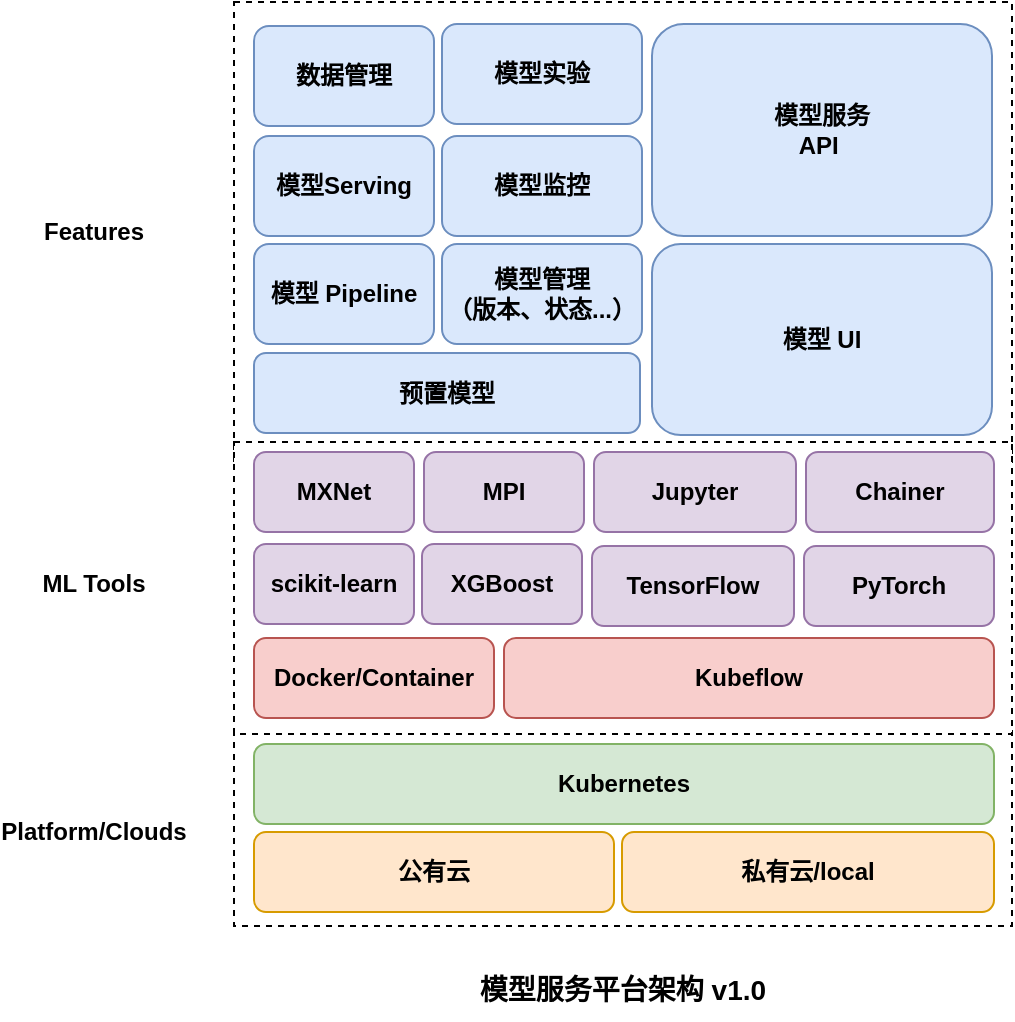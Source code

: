 <mxfile version="17.1.0" type="github">
  <diagram id="nuRA4hduTNOBmzphRDFL" name="Page-1">
    <mxGraphModel dx="1422" dy="762" grid="1" gridSize="10" guides="1" tooltips="1" connect="1" arrows="1" fold="1" page="1" pageScale="1" pageWidth="827" pageHeight="1169" math="0" shadow="0">
      <root>
        <mxCell id="0" />
        <mxCell id="1" parent="0" />
        <mxCell id="RiBdfb4PTlq3LOldkcuU-5" value="" style="rounded=0;whiteSpace=wrap;html=1;dashed=1;fontStyle=1;gradientColor=#ffffff;gradientDirection=east;" parent="1" vertex="1">
          <mxGeometry x="230" y="170" width="389" height="230" as="geometry" />
        </mxCell>
        <mxCell id="RiBdfb4PTlq3LOldkcuU-9" value="" style="rounded=0;whiteSpace=wrap;html=1;dashed=1;fontStyle=1" parent="1" vertex="1">
          <mxGeometry x="230" y="533" width="389" height="99" as="geometry" />
        </mxCell>
        <mxCell id="RiBdfb4PTlq3LOldkcuU-3" value="" style="rounded=0;whiteSpace=wrap;html=1;dashed=1;fontStyle=1" parent="1" vertex="1">
          <mxGeometry x="230" y="390" width="389" height="146" as="geometry" />
        </mxCell>
        <mxCell id="-rjAJHLTLCYnk1fCZFQO-2" value="Kubernetes" style="rounded=1;whiteSpace=wrap;html=1;fillColor=#d5e8d4;strokeColor=#82b366;fontStyle=1" parent="1" vertex="1">
          <mxGeometry x="240" y="541" width="370" height="40" as="geometry" />
        </mxCell>
        <mxCell id="-rjAJHLTLCYnk1fCZFQO-3" value="公有云" style="rounded=1;whiteSpace=wrap;html=1;fillColor=#ffe6cc;strokeColor=#d79b00;fontStyle=1" parent="1" vertex="1">
          <mxGeometry x="240" y="585" width="180" height="40" as="geometry" />
        </mxCell>
        <mxCell id="-rjAJHLTLCYnk1fCZFQO-4" value="私有云/local" style="rounded=1;whiteSpace=wrap;html=1;fillColor=#ffe6cc;strokeColor=#d79b00;fontStyle=1" parent="1" vertex="1">
          <mxGeometry x="424" y="585" width="186" height="40" as="geometry" />
        </mxCell>
        <mxCell id="-rjAJHLTLCYnk1fCZFQO-5" value="Kubeflow" style="rounded=1;whiteSpace=wrap;html=1;fillColor=#f8cecc;strokeColor=#b85450;fontStyle=1" parent="1" vertex="1">
          <mxGeometry x="365" y="488" width="245" height="40" as="geometry" />
        </mxCell>
        <mxCell id="-rjAJHLTLCYnk1fCZFQO-6" value="Docker/Container" style="rounded=1;whiteSpace=wrap;html=1;fillColor=#f8cecc;strokeColor=#b85450;fontStyle=1" parent="1" vertex="1">
          <mxGeometry x="240" y="488" width="120" height="40" as="geometry" />
        </mxCell>
        <mxCell id="-rjAJHLTLCYnk1fCZFQO-7" value="TensorFlow" style="rounded=1;whiteSpace=wrap;html=1;fillColor=#e1d5e7;strokeColor=#9673a6;fontStyle=1" parent="1" vertex="1">
          <mxGeometry x="409" y="442" width="101" height="40" as="geometry" />
        </mxCell>
        <mxCell id="-rjAJHLTLCYnk1fCZFQO-8" value="PyTorch" style="rounded=1;whiteSpace=wrap;html=1;fillColor=#e1d5e7;strokeColor=#9673a6;fontStyle=1" parent="1" vertex="1">
          <mxGeometry x="515" y="442" width="95" height="40" as="geometry" />
        </mxCell>
        <mxCell id="-rjAJHLTLCYnk1fCZFQO-9" value="scikit-learn" style="rounded=1;whiteSpace=wrap;html=1;fillColor=#e1d5e7;strokeColor=#9673a6;fontStyle=1" parent="1" vertex="1">
          <mxGeometry x="240" y="441" width="80" height="40" as="geometry" />
        </mxCell>
        <mxCell id="-rjAJHLTLCYnk1fCZFQO-10" value="XGBoost" style="rounded=1;whiteSpace=wrap;html=1;fillColor=#e1d5e7;strokeColor=#9673a6;fontStyle=1" parent="1" vertex="1">
          <mxGeometry x="324" y="441" width="80" height="40" as="geometry" />
        </mxCell>
        <mxCell id="-rjAJHLTLCYnk1fCZFQO-11" value="MXNet" style="rounded=1;whiteSpace=wrap;html=1;fillColor=#e1d5e7;strokeColor=#9673a6;fontStyle=1" parent="1" vertex="1">
          <mxGeometry x="240" y="395" width="80" height="40" as="geometry" />
        </mxCell>
        <mxCell id="-rjAJHLTLCYnk1fCZFQO-12" value="MPI" style="rounded=1;whiteSpace=wrap;html=1;fillColor=#e1d5e7;strokeColor=#9673a6;fontStyle=1" parent="1" vertex="1">
          <mxGeometry x="325" y="395" width="80" height="40" as="geometry" />
        </mxCell>
        <mxCell id="-rjAJHLTLCYnk1fCZFQO-13" value="Jupyter" style="rounded=1;whiteSpace=wrap;html=1;fillColor=#e1d5e7;strokeColor=#9673a6;fontStyle=1" parent="1" vertex="1">
          <mxGeometry x="410" y="395" width="101" height="40" as="geometry" />
        </mxCell>
        <mxCell id="-rjAJHLTLCYnk1fCZFQO-14" value="Chainer" style="rounded=1;whiteSpace=wrap;html=1;fillColor=#e1d5e7;strokeColor=#9673a6;fontStyle=1" parent="1" vertex="1">
          <mxGeometry x="516" y="395" width="94" height="40" as="geometry" />
        </mxCell>
        <mxCell id="-rjAJHLTLCYnk1fCZFQO-15" value="模型服务 &lt;br&gt;API&amp;nbsp;" style="rounded=1;whiteSpace=wrap;html=1;fillColor=#dae8fc;strokeColor=#6c8ebf;fontStyle=1" parent="1" vertex="1">
          <mxGeometry x="439" y="181" width="170" height="106" as="geometry" />
        </mxCell>
        <mxCell id="-rjAJHLTLCYnk1fCZFQO-17" value="模型监控" style="rounded=1;whiteSpace=wrap;html=1;fillColor=#dae8fc;strokeColor=#6c8ebf;fontStyle=1" parent="1" vertex="1">
          <mxGeometry x="334" y="237" width="100" height="50" as="geometry" />
        </mxCell>
        <mxCell id="-rjAJHLTLCYnk1fCZFQO-18" value="模型Serving" style="rounded=1;whiteSpace=wrap;html=1;fillColor=#dae8fc;strokeColor=#6c8ebf;fontStyle=1" parent="1" vertex="1">
          <mxGeometry x="240" y="237" width="90" height="50" as="geometry" />
        </mxCell>
        <mxCell id="-rjAJHLTLCYnk1fCZFQO-19" value="模型 Pipeline" style="rounded=1;whiteSpace=wrap;html=1;fillColor=#dae8fc;strokeColor=#6c8ebf;fontStyle=1" parent="1" vertex="1">
          <mxGeometry x="240" y="291" width="90" height="50" as="geometry" />
        </mxCell>
        <mxCell id="-rjAJHLTLCYnk1fCZFQO-20" value="模型管理&lt;br&gt;（版本、状态...）" style="rounded=1;whiteSpace=wrap;html=1;fillColor=#dae8fc;strokeColor=#6c8ebf;fontStyle=1" parent="1" vertex="1">
          <mxGeometry x="334" y="291" width="100" height="50" as="geometry" />
        </mxCell>
        <mxCell id="RiBdfb4PTlq3LOldkcuU-1" value="模型 UI" style="rounded=1;whiteSpace=wrap;html=1;fillColor=#dae8fc;strokeColor=#6c8ebf;fontStyle=1" parent="1" vertex="1">
          <mxGeometry x="439" y="291" width="170" height="95.5" as="geometry" />
        </mxCell>
        <mxCell id="RiBdfb4PTlq3LOldkcuU-2" value="Platform/Clouds" style="text;html=1;strokeColor=none;fillColor=none;align=center;verticalAlign=middle;whiteSpace=wrap;rounded=0;fontStyle=1" parent="1" vertex="1">
          <mxGeometry x="130" y="570" width="60" height="30" as="geometry" />
        </mxCell>
        <mxCell id="RiBdfb4PTlq3LOldkcuU-4" value="ML Tools" style="text;html=1;strokeColor=none;fillColor=none;align=center;verticalAlign=middle;whiteSpace=wrap;rounded=0;fontStyle=1" parent="1" vertex="1">
          <mxGeometry x="130" y="446" width="60" height="30" as="geometry" />
        </mxCell>
        <mxCell id="RiBdfb4PTlq3LOldkcuU-6" value="Features" style="text;html=1;strokeColor=none;fillColor=none;align=center;verticalAlign=middle;whiteSpace=wrap;rounded=0;fontStyle=1" parent="1" vertex="1">
          <mxGeometry x="130" y="270" width="60" height="30" as="geometry" />
        </mxCell>
        <mxCell id="RiBdfb4PTlq3LOldkcuU-10" value="模型服务平台架构 v1.0" style="text;html=1;strokeColor=none;fillColor=none;align=center;verticalAlign=middle;whiteSpace=wrap;rounded=0;fontStyle=1;fontSize=14;" parent="1" vertex="1">
          <mxGeometry x="348.13" y="649" width="152.75" height="30" as="geometry" />
        </mxCell>
        <mxCell id="RiBdfb4PTlq3LOldkcuU-11" value="预置模型" style="rounded=1;whiteSpace=wrap;html=1;fillColor=#dae8fc;strokeColor=#6c8ebf;fontStyle=1" parent="1" vertex="1">
          <mxGeometry x="240" y="345.5" width="193" height="40" as="geometry" />
        </mxCell>
        <mxCell id="g_zVYRehCA99jSn4NU9--1" value="数据管理" style="rounded=1;whiteSpace=wrap;html=1;fillColor=#dae8fc;strokeColor=#6c8ebf;fontStyle=1" vertex="1" parent="1">
          <mxGeometry x="240" y="182" width="90" height="50" as="geometry" />
        </mxCell>
        <mxCell id="g_zVYRehCA99jSn4NU9--3" value="模型实验" style="rounded=1;whiteSpace=wrap;html=1;fillColor=#dae8fc;strokeColor=#6c8ebf;fontStyle=1" vertex="1" parent="1">
          <mxGeometry x="334" y="181" width="100" height="50" as="geometry" />
        </mxCell>
      </root>
    </mxGraphModel>
  </diagram>
</mxfile>
